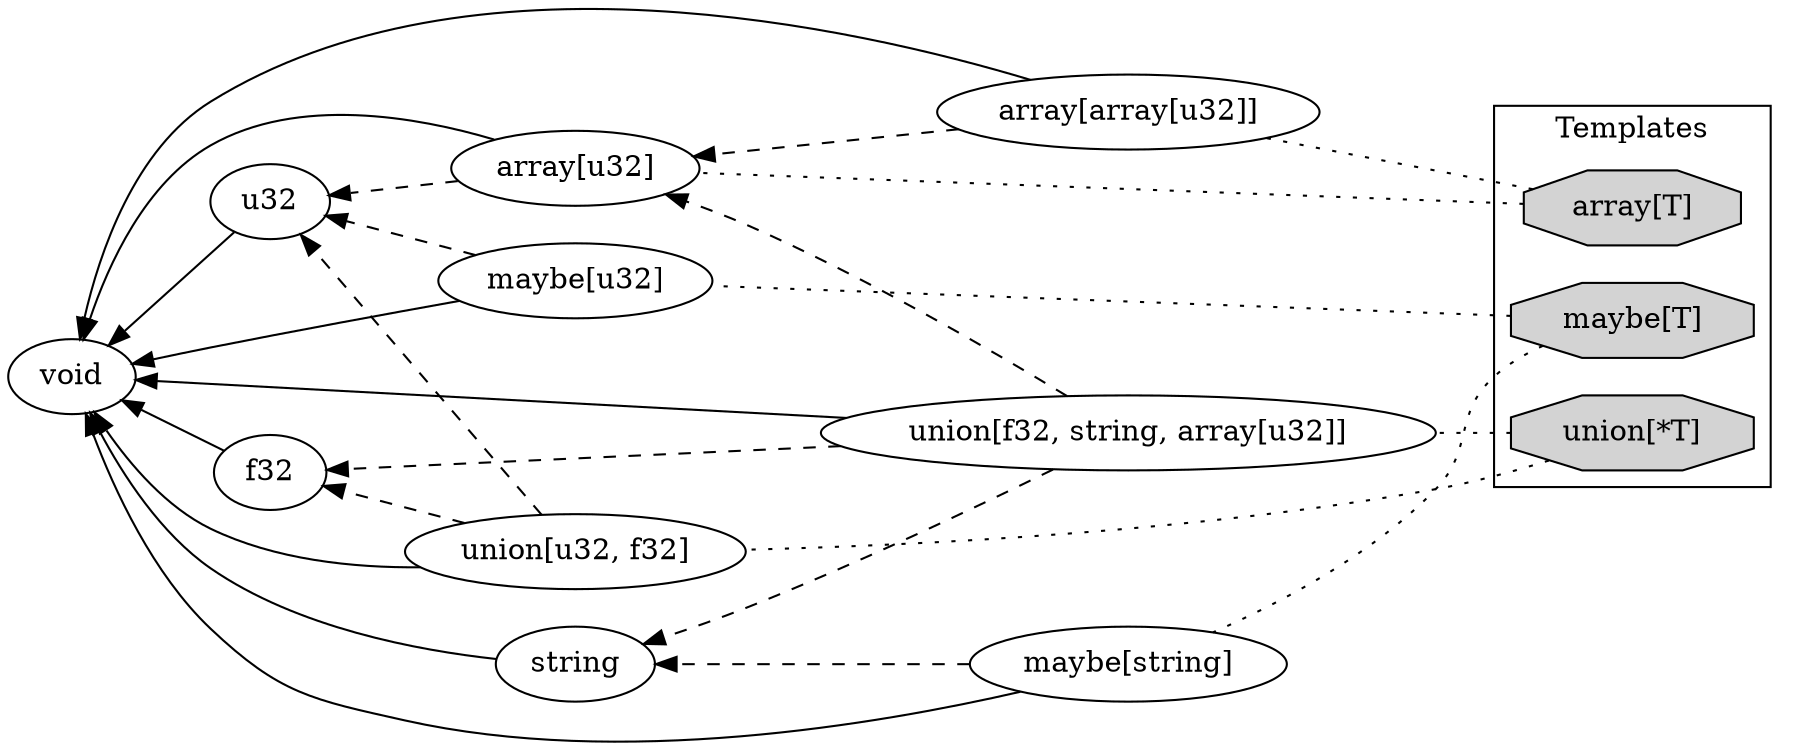 digraph {
    #layout="fdp";
    rankdir="RL";

    subgraph cluster_0 {
        rank=same;
        label="Templates";

        array [label="array[T]", shape="octagon", style="filled"];
        maybe [label="maybe[T]", shape="octagon", style="filled"];
        union [label="union[*T]", shape="octagon", style="filled"];
    }

    array -> array0 [style="dotted", arrowhead="none"];
    array -> array1 [style="dotted", arrowhead="none"];
    maybe -> maybe0 [style="dotted", arrowhead="none"];
    maybe -> maybe1 [style="dotted", arrowhead="none"];
    union -> union0 [style="dotted", arrowhead="none"];
    union -> union1 [style="dotted", arrowhead="none"];


    f32, u32, string -> void;
    maybe0, maybe1 -> void;
    array0, array1 -> void;
    union0, union1 -> void;

    array0 [label="array[u32]"];
    array0 -> u32 [style="dashed"];

    array1 [label="array[array[u32]]"];
    array1 -> array0 [style="dashed"];
    
    maybe0 [label="maybe[u32]"];
    maybe0 -> u32 [style="dashed"];
    
    maybe1 [label="maybe[string]"];
    maybe1 -> string [style="dashed"];

    union0 [label="union[f32, string, array[u32]]"];
    union0 -> f32, string, array0 [style="dashed"];

    union1 [label="union[u32, f32]"];
    union1 -> u32, f32 [style="dashed"];

}
